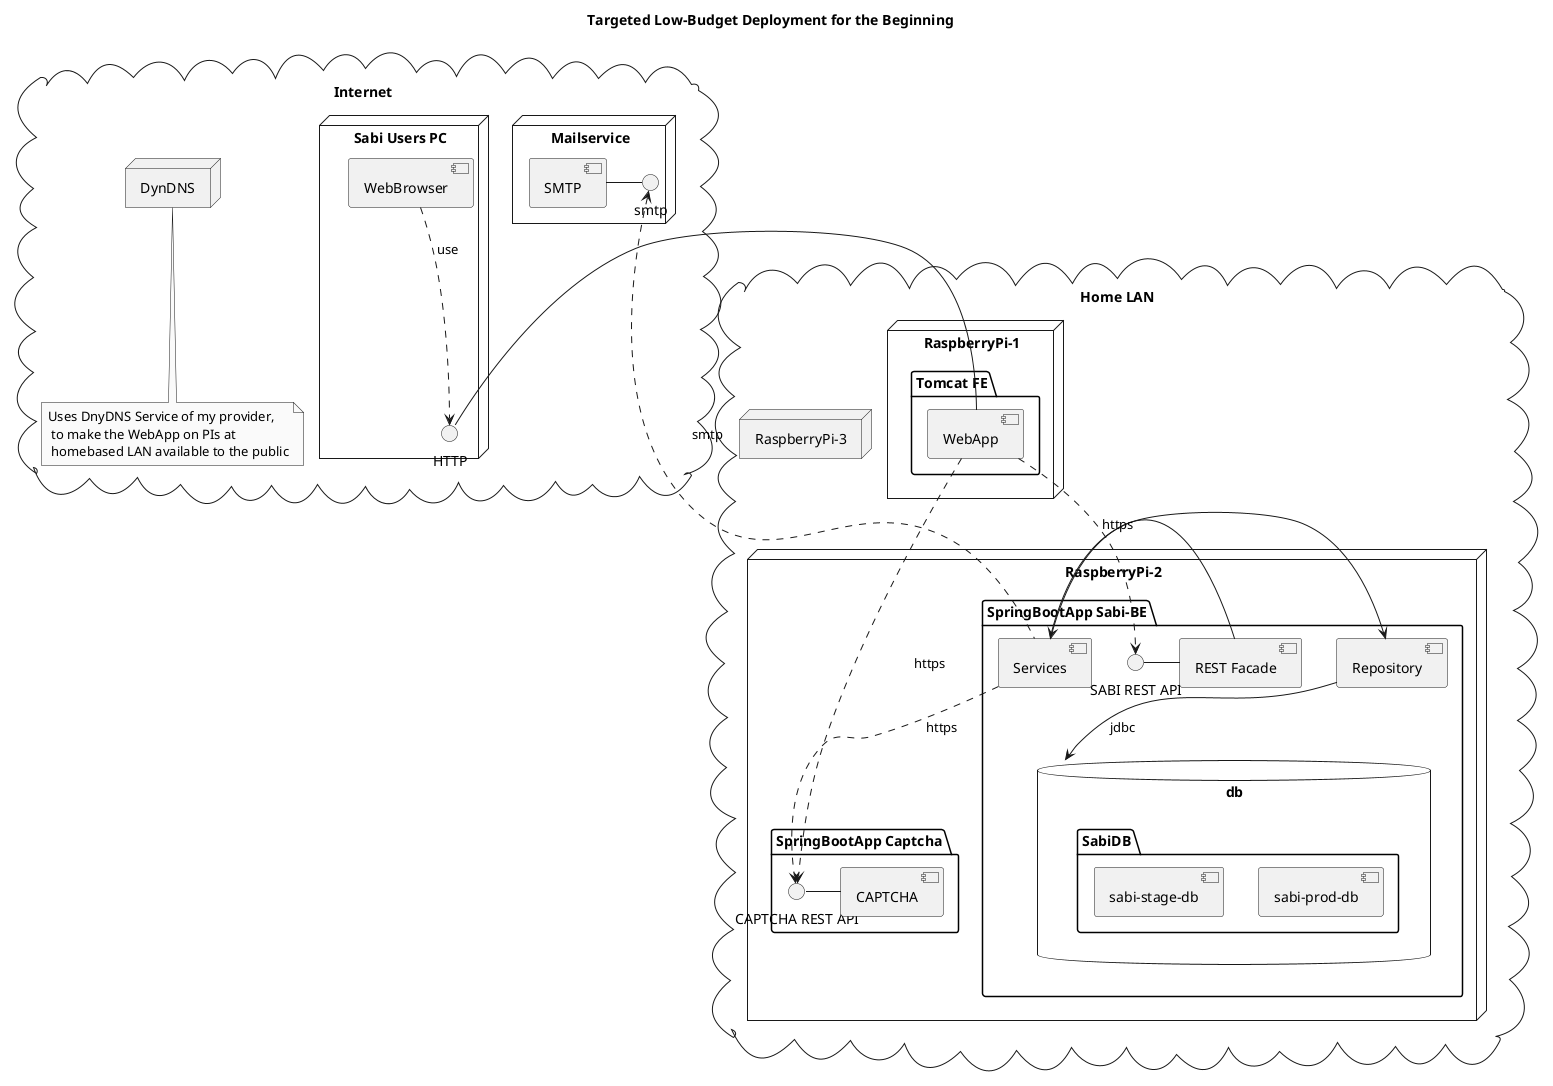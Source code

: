 @startuml

skinparam monochrome true
skinparam componentStyle uml2

title Targeted Low-Budget Deployment for the Beginning

cloud "Internet" {

 node "Sabi Users PC" {
   interface HTTP
   [WebBrowser] ..> HTTP : use
 }

   node "DynDNS" {
   }
   note bottom of DynDNS : Uses DnyDNS Service of my provider,\n to make the WebApp on PIs at\n homebased LAN available to the public

node "Mailservice" {
interface smtp
[SMTP] - smtp
}

}

cloud "Home LAN" {


  node "RaspberryPi-2" {

      package "SpringBootApp Captcha" {
          interface "CAPTCHA REST API" as rest2
          rest2 - [CAPTCHA]
      }

      package "SpringBootApp Sabi-BE" {
      interface "SABI REST API" as rest
         rest - [REST Facade]
         [REST Facade] -> [Services]
         [Services] -> [Repository]
         [Services] .u.>smtp : smtp
         [Services] ..>rest2 : https
         [Repository] --> db : jdbc
      }

  }

  node "RaspberryPi-1" {
    package "Tomcat FE" {
      HTTP - [WebApp]
      [WebApp] ..> rest : https
      [WebApp] ..> rest2 : https
    }
  }

node "RaspberryPi-3" {
     database "MySQL" as db {
        folder "SabiDB" {
          [sabi-prod-db]
          [sabi-stage-db]
        }

}

@enduml